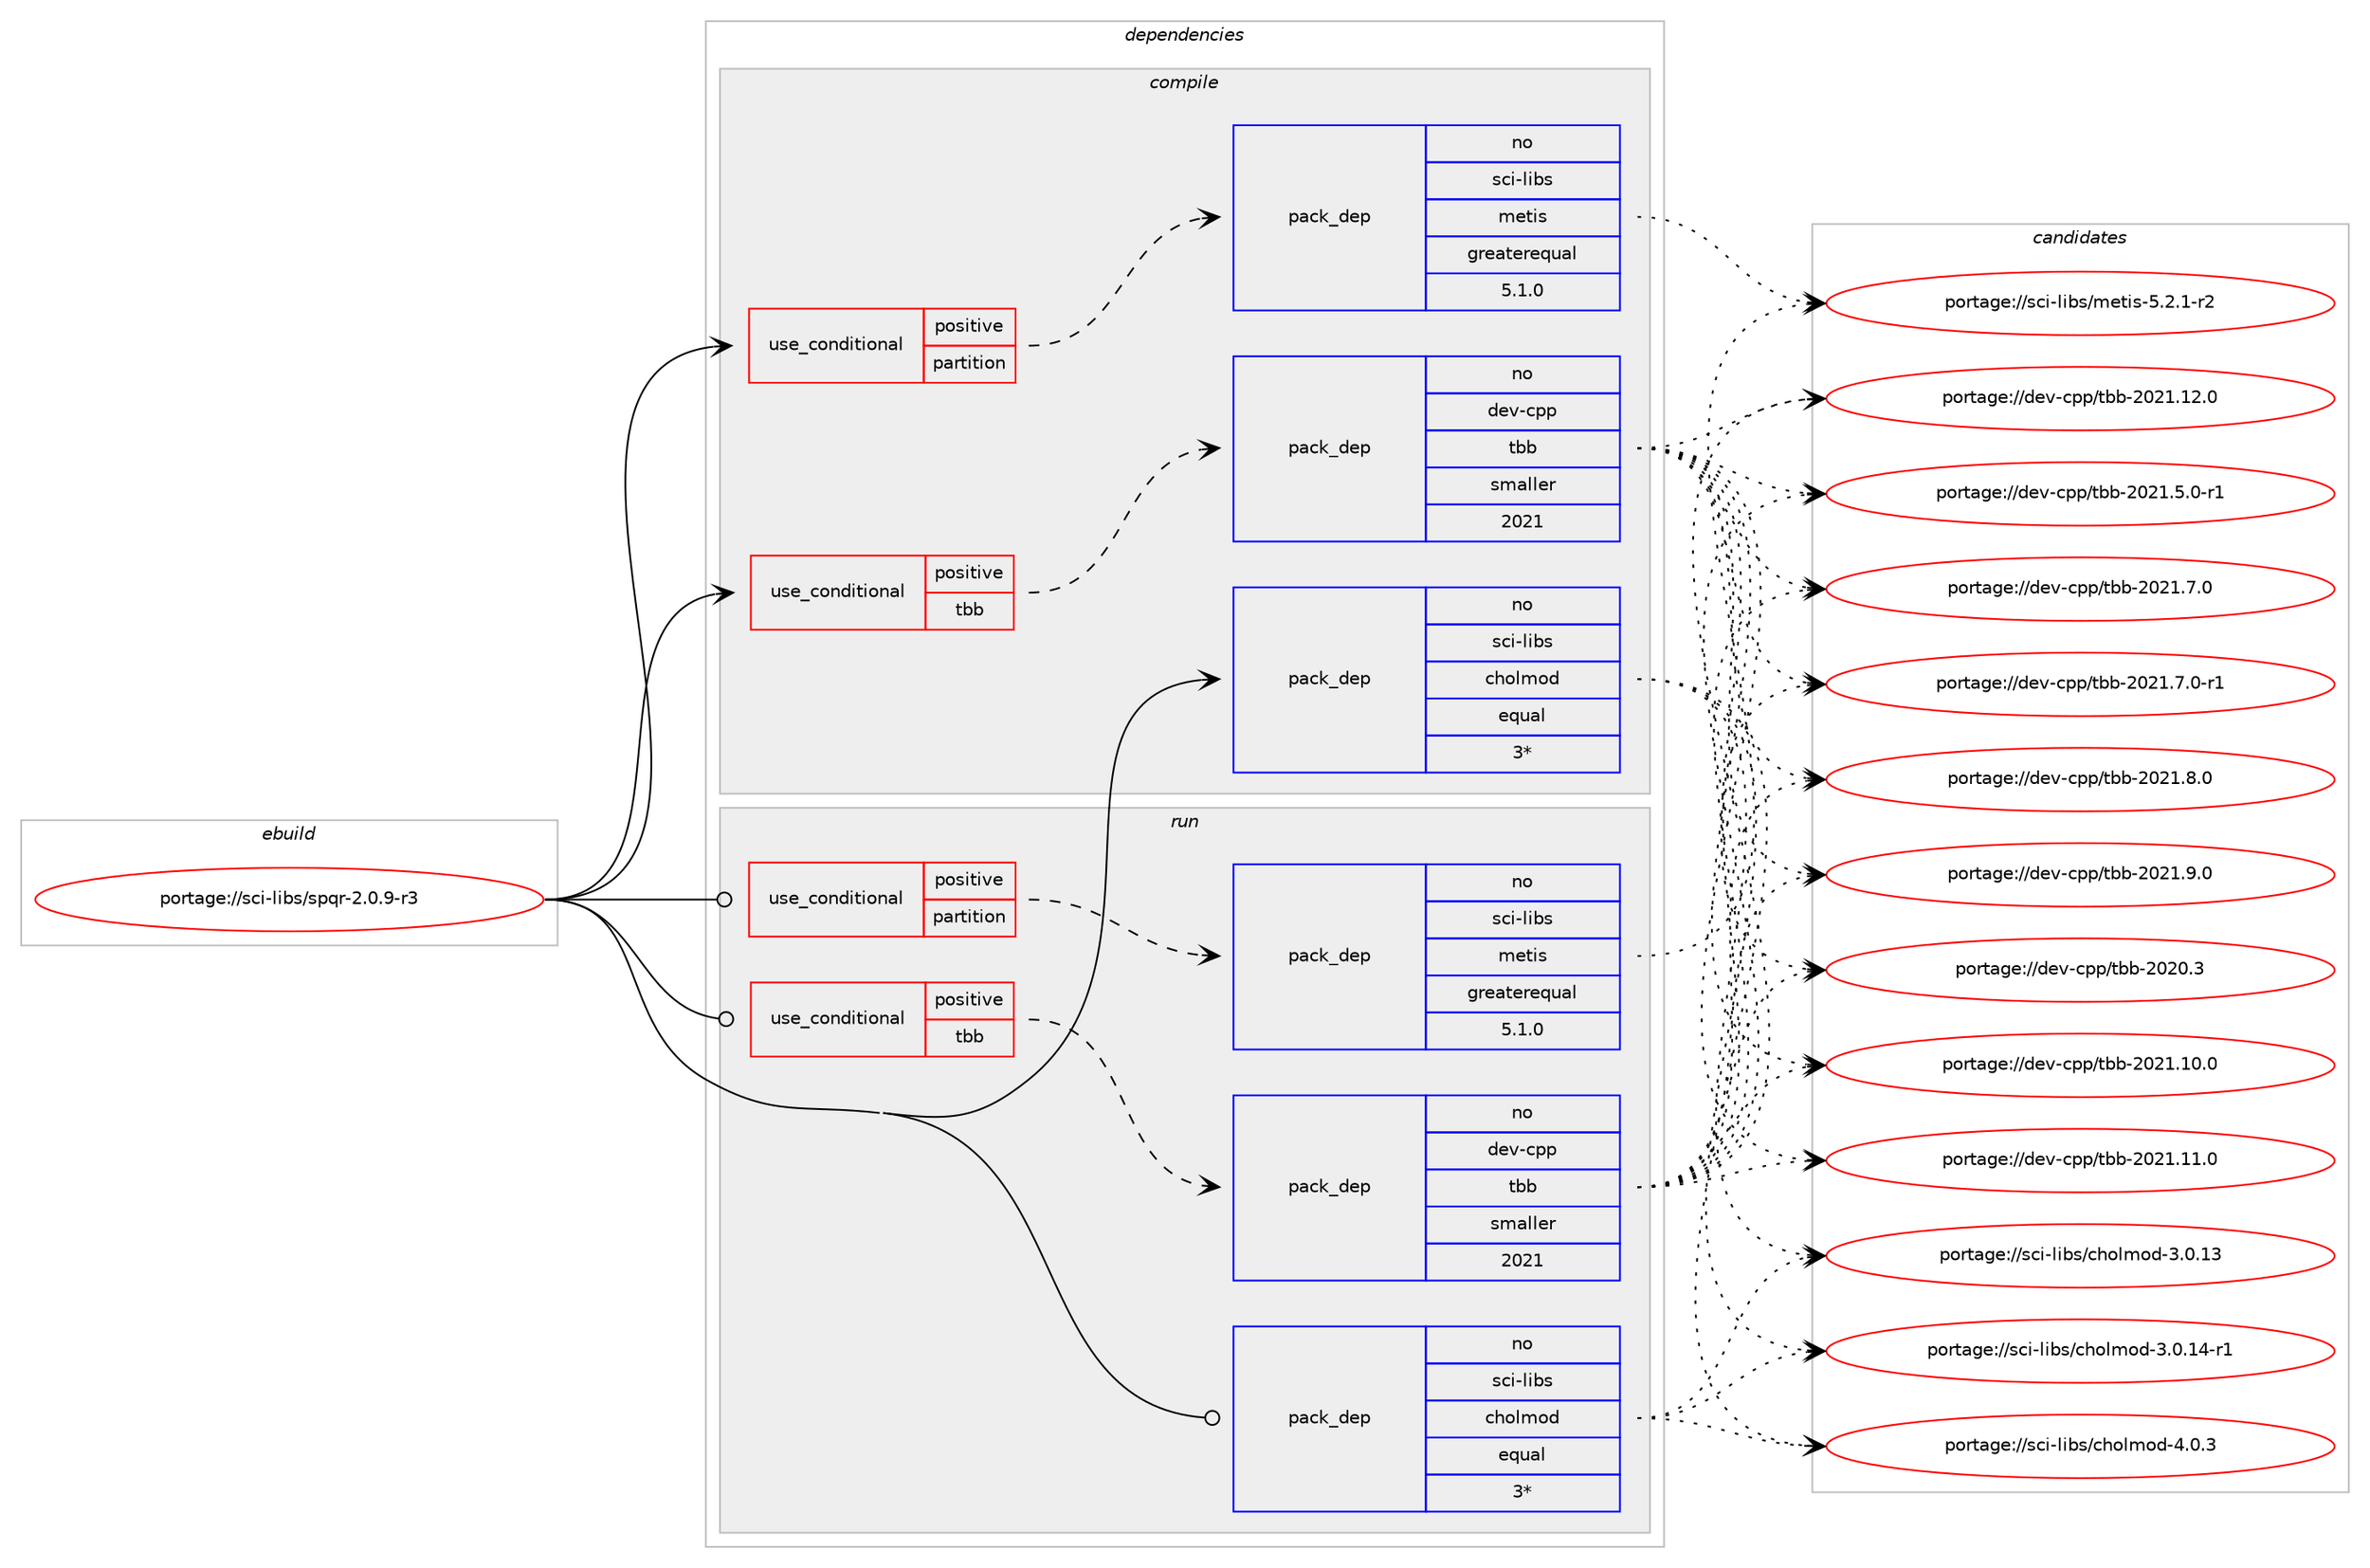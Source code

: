 digraph prolog {

# *************
# Graph options
# *************

newrank=true;
concentrate=true;
compound=true;
graph [rankdir=LR,fontname=Helvetica,fontsize=10,ranksep=1.5];#, ranksep=2.5, nodesep=0.2];
edge  [arrowhead=vee];
node  [fontname=Helvetica,fontsize=10];

# **********
# The ebuild
# **********

subgraph cluster_leftcol {
color=gray;
rank=same;
label=<<i>ebuild</i>>;
id [label="portage://sci-libs/spqr-2.0.9-r3", color=red, width=4, href="../sci-libs/spqr-2.0.9-r3.svg"];
}

# ****************
# The dependencies
# ****************

subgraph cluster_midcol {
color=gray;
label=<<i>dependencies</i>>;
subgraph cluster_compile {
fillcolor="#eeeeee";
style=filled;
label=<<i>compile</i>>;
subgraph cond104805 {
dependency202897 [label=<<TABLE BORDER="0" CELLBORDER="1" CELLSPACING="0" CELLPADDING="4"><TR><TD ROWSPAN="3" CELLPADDING="10">use_conditional</TD></TR><TR><TD>positive</TD></TR><TR><TD>partition</TD></TR></TABLE>>, shape=none, color=red];
subgraph pack95285 {
dependency202898 [label=<<TABLE BORDER="0" CELLBORDER="1" CELLSPACING="0" CELLPADDING="4" WIDTH="220"><TR><TD ROWSPAN="6" CELLPADDING="30">pack_dep</TD></TR><TR><TD WIDTH="110">no</TD></TR><TR><TD>sci-libs</TD></TR><TR><TD>metis</TD></TR><TR><TD>greaterequal</TD></TR><TR><TD>5.1.0</TD></TR></TABLE>>, shape=none, color=blue];
}
dependency202897:e -> dependency202898:w [weight=20,style="dashed",arrowhead="vee"];
}
id:e -> dependency202897:w [weight=20,style="solid",arrowhead="vee"];
subgraph cond104806 {
dependency202899 [label=<<TABLE BORDER="0" CELLBORDER="1" CELLSPACING="0" CELLPADDING="4"><TR><TD ROWSPAN="3" CELLPADDING="10">use_conditional</TD></TR><TR><TD>positive</TD></TR><TR><TD>tbb</TD></TR></TABLE>>, shape=none, color=red];
subgraph pack95286 {
dependency202900 [label=<<TABLE BORDER="0" CELLBORDER="1" CELLSPACING="0" CELLPADDING="4" WIDTH="220"><TR><TD ROWSPAN="6" CELLPADDING="30">pack_dep</TD></TR><TR><TD WIDTH="110">no</TD></TR><TR><TD>dev-cpp</TD></TR><TR><TD>tbb</TD></TR><TR><TD>smaller</TD></TR><TR><TD>2021</TD></TR></TABLE>>, shape=none, color=blue];
}
dependency202899:e -> dependency202900:w [weight=20,style="dashed",arrowhead="vee"];
}
id:e -> dependency202899:w [weight=20,style="solid",arrowhead="vee"];
subgraph pack95287 {
dependency202901 [label=<<TABLE BORDER="0" CELLBORDER="1" CELLSPACING="0" CELLPADDING="4" WIDTH="220"><TR><TD ROWSPAN="6" CELLPADDING="30">pack_dep</TD></TR><TR><TD WIDTH="110">no</TD></TR><TR><TD>sci-libs</TD></TR><TR><TD>cholmod</TD></TR><TR><TD>equal</TD></TR><TR><TD>3*</TD></TR></TABLE>>, shape=none, color=blue];
}
id:e -> dependency202901:w [weight=20,style="solid",arrowhead="vee"];
# *** BEGIN UNKNOWN DEPENDENCY TYPE (TODO) ***
# id -> package_dependency(portage://sci-libs/spqr-2.0.9-r3,install,no,virtual,lapack,none,[,,],[],[])
# *** END UNKNOWN DEPENDENCY TYPE (TODO) ***

}
subgraph cluster_compileandrun {
fillcolor="#eeeeee";
style=filled;
label=<<i>compile and run</i>>;
}
subgraph cluster_run {
fillcolor="#eeeeee";
style=filled;
label=<<i>run</i>>;
subgraph cond104807 {
dependency202902 [label=<<TABLE BORDER="0" CELLBORDER="1" CELLSPACING="0" CELLPADDING="4"><TR><TD ROWSPAN="3" CELLPADDING="10">use_conditional</TD></TR><TR><TD>positive</TD></TR><TR><TD>partition</TD></TR></TABLE>>, shape=none, color=red];
subgraph pack95288 {
dependency202903 [label=<<TABLE BORDER="0" CELLBORDER="1" CELLSPACING="0" CELLPADDING="4" WIDTH="220"><TR><TD ROWSPAN="6" CELLPADDING="30">pack_dep</TD></TR><TR><TD WIDTH="110">no</TD></TR><TR><TD>sci-libs</TD></TR><TR><TD>metis</TD></TR><TR><TD>greaterequal</TD></TR><TR><TD>5.1.0</TD></TR></TABLE>>, shape=none, color=blue];
}
dependency202902:e -> dependency202903:w [weight=20,style="dashed",arrowhead="vee"];
}
id:e -> dependency202902:w [weight=20,style="solid",arrowhead="odot"];
subgraph cond104808 {
dependency202904 [label=<<TABLE BORDER="0" CELLBORDER="1" CELLSPACING="0" CELLPADDING="4"><TR><TD ROWSPAN="3" CELLPADDING="10">use_conditional</TD></TR><TR><TD>positive</TD></TR><TR><TD>tbb</TD></TR></TABLE>>, shape=none, color=red];
subgraph pack95289 {
dependency202905 [label=<<TABLE BORDER="0" CELLBORDER="1" CELLSPACING="0" CELLPADDING="4" WIDTH="220"><TR><TD ROWSPAN="6" CELLPADDING="30">pack_dep</TD></TR><TR><TD WIDTH="110">no</TD></TR><TR><TD>dev-cpp</TD></TR><TR><TD>tbb</TD></TR><TR><TD>smaller</TD></TR><TR><TD>2021</TD></TR></TABLE>>, shape=none, color=blue];
}
dependency202904:e -> dependency202905:w [weight=20,style="dashed",arrowhead="vee"];
}
id:e -> dependency202904:w [weight=20,style="solid",arrowhead="odot"];
subgraph pack95290 {
dependency202906 [label=<<TABLE BORDER="0" CELLBORDER="1" CELLSPACING="0" CELLPADDING="4" WIDTH="220"><TR><TD ROWSPAN="6" CELLPADDING="30">pack_dep</TD></TR><TR><TD WIDTH="110">no</TD></TR><TR><TD>sci-libs</TD></TR><TR><TD>cholmod</TD></TR><TR><TD>equal</TD></TR><TR><TD>3*</TD></TR></TABLE>>, shape=none, color=blue];
}
id:e -> dependency202906:w [weight=20,style="solid",arrowhead="odot"];
# *** BEGIN UNKNOWN DEPENDENCY TYPE (TODO) ***
# id -> package_dependency(portage://sci-libs/spqr-2.0.9-r3,run,no,virtual,lapack,none,[,,],[],[])
# *** END UNKNOWN DEPENDENCY TYPE (TODO) ***

}
}

# **************
# The candidates
# **************

subgraph cluster_choices {
rank=same;
color=gray;
label=<<i>candidates</i>>;

subgraph choice95285 {
color=black;
nodesep=1;
choice115991054510810598115471091011161051154553465046494511450 [label="portage://sci-libs/metis-5.2.1-r2", color=red, width=4,href="../sci-libs/metis-5.2.1-r2.svg"];
dependency202898:e -> choice115991054510810598115471091011161051154553465046494511450:w [style=dotted,weight="100"];
}
subgraph choice95286 {
color=black;
nodesep=1;
choice100101118459911211247116989845504850484651 [label="portage://dev-cpp/tbb-2020.3", color=red, width=4,href="../dev-cpp/tbb-2020.3.svg"];
choice100101118459911211247116989845504850494649484648 [label="portage://dev-cpp/tbb-2021.10.0", color=red, width=4,href="../dev-cpp/tbb-2021.10.0.svg"];
choice100101118459911211247116989845504850494649494648 [label="portage://dev-cpp/tbb-2021.11.0", color=red, width=4,href="../dev-cpp/tbb-2021.11.0.svg"];
choice100101118459911211247116989845504850494649504648 [label="portage://dev-cpp/tbb-2021.12.0", color=red, width=4,href="../dev-cpp/tbb-2021.12.0.svg"];
choice10010111845991121124711698984550485049465346484511449 [label="portage://dev-cpp/tbb-2021.5.0-r1", color=red, width=4,href="../dev-cpp/tbb-2021.5.0-r1.svg"];
choice1001011184599112112471169898455048504946554648 [label="portage://dev-cpp/tbb-2021.7.0", color=red, width=4,href="../dev-cpp/tbb-2021.7.0.svg"];
choice10010111845991121124711698984550485049465546484511449 [label="portage://dev-cpp/tbb-2021.7.0-r1", color=red, width=4,href="../dev-cpp/tbb-2021.7.0-r1.svg"];
choice1001011184599112112471169898455048504946564648 [label="portage://dev-cpp/tbb-2021.8.0", color=red, width=4,href="../dev-cpp/tbb-2021.8.0.svg"];
choice1001011184599112112471169898455048504946574648 [label="portage://dev-cpp/tbb-2021.9.0", color=red, width=4,href="../dev-cpp/tbb-2021.9.0.svg"];
dependency202900:e -> choice100101118459911211247116989845504850484651:w [style=dotted,weight="100"];
dependency202900:e -> choice100101118459911211247116989845504850494649484648:w [style=dotted,weight="100"];
dependency202900:e -> choice100101118459911211247116989845504850494649494648:w [style=dotted,weight="100"];
dependency202900:e -> choice100101118459911211247116989845504850494649504648:w [style=dotted,weight="100"];
dependency202900:e -> choice10010111845991121124711698984550485049465346484511449:w [style=dotted,weight="100"];
dependency202900:e -> choice1001011184599112112471169898455048504946554648:w [style=dotted,weight="100"];
dependency202900:e -> choice10010111845991121124711698984550485049465546484511449:w [style=dotted,weight="100"];
dependency202900:e -> choice1001011184599112112471169898455048504946564648:w [style=dotted,weight="100"];
dependency202900:e -> choice1001011184599112112471169898455048504946574648:w [style=dotted,weight="100"];
}
subgraph choice95287 {
color=black;
nodesep=1;
choice115991054510810598115479910411110810911110045514648464951 [label="portage://sci-libs/cholmod-3.0.13", color=red, width=4,href="../sci-libs/cholmod-3.0.13.svg"];
choice1159910545108105981154799104111108109111100455146484649524511449 [label="portage://sci-libs/cholmod-3.0.14-r1", color=red, width=4,href="../sci-libs/cholmod-3.0.14-r1.svg"];
choice1159910545108105981154799104111108109111100455246484651 [label="portage://sci-libs/cholmod-4.0.3", color=red, width=4,href="../sci-libs/cholmod-4.0.3.svg"];
dependency202901:e -> choice115991054510810598115479910411110810911110045514648464951:w [style=dotted,weight="100"];
dependency202901:e -> choice1159910545108105981154799104111108109111100455146484649524511449:w [style=dotted,weight="100"];
dependency202901:e -> choice1159910545108105981154799104111108109111100455246484651:w [style=dotted,weight="100"];
}
subgraph choice95288 {
color=black;
nodesep=1;
choice115991054510810598115471091011161051154553465046494511450 [label="portage://sci-libs/metis-5.2.1-r2", color=red, width=4,href="../sci-libs/metis-5.2.1-r2.svg"];
dependency202903:e -> choice115991054510810598115471091011161051154553465046494511450:w [style=dotted,weight="100"];
}
subgraph choice95289 {
color=black;
nodesep=1;
choice100101118459911211247116989845504850484651 [label="portage://dev-cpp/tbb-2020.3", color=red, width=4,href="../dev-cpp/tbb-2020.3.svg"];
choice100101118459911211247116989845504850494649484648 [label="portage://dev-cpp/tbb-2021.10.0", color=red, width=4,href="../dev-cpp/tbb-2021.10.0.svg"];
choice100101118459911211247116989845504850494649494648 [label="portage://dev-cpp/tbb-2021.11.0", color=red, width=4,href="../dev-cpp/tbb-2021.11.0.svg"];
choice100101118459911211247116989845504850494649504648 [label="portage://dev-cpp/tbb-2021.12.0", color=red, width=4,href="../dev-cpp/tbb-2021.12.0.svg"];
choice10010111845991121124711698984550485049465346484511449 [label="portage://dev-cpp/tbb-2021.5.0-r1", color=red, width=4,href="../dev-cpp/tbb-2021.5.0-r1.svg"];
choice1001011184599112112471169898455048504946554648 [label="portage://dev-cpp/tbb-2021.7.0", color=red, width=4,href="../dev-cpp/tbb-2021.7.0.svg"];
choice10010111845991121124711698984550485049465546484511449 [label="portage://dev-cpp/tbb-2021.7.0-r1", color=red, width=4,href="../dev-cpp/tbb-2021.7.0-r1.svg"];
choice1001011184599112112471169898455048504946564648 [label="portage://dev-cpp/tbb-2021.8.0", color=red, width=4,href="../dev-cpp/tbb-2021.8.0.svg"];
choice1001011184599112112471169898455048504946574648 [label="portage://dev-cpp/tbb-2021.9.0", color=red, width=4,href="../dev-cpp/tbb-2021.9.0.svg"];
dependency202905:e -> choice100101118459911211247116989845504850484651:w [style=dotted,weight="100"];
dependency202905:e -> choice100101118459911211247116989845504850494649484648:w [style=dotted,weight="100"];
dependency202905:e -> choice100101118459911211247116989845504850494649494648:w [style=dotted,weight="100"];
dependency202905:e -> choice100101118459911211247116989845504850494649504648:w [style=dotted,weight="100"];
dependency202905:e -> choice10010111845991121124711698984550485049465346484511449:w [style=dotted,weight="100"];
dependency202905:e -> choice1001011184599112112471169898455048504946554648:w [style=dotted,weight="100"];
dependency202905:e -> choice10010111845991121124711698984550485049465546484511449:w [style=dotted,weight="100"];
dependency202905:e -> choice1001011184599112112471169898455048504946564648:w [style=dotted,weight="100"];
dependency202905:e -> choice1001011184599112112471169898455048504946574648:w [style=dotted,weight="100"];
}
subgraph choice95290 {
color=black;
nodesep=1;
choice115991054510810598115479910411110810911110045514648464951 [label="portage://sci-libs/cholmod-3.0.13", color=red, width=4,href="../sci-libs/cholmod-3.0.13.svg"];
choice1159910545108105981154799104111108109111100455146484649524511449 [label="portage://sci-libs/cholmod-3.0.14-r1", color=red, width=4,href="../sci-libs/cholmod-3.0.14-r1.svg"];
choice1159910545108105981154799104111108109111100455246484651 [label="portage://sci-libs/cholmod-4.0.3", color=red, width=4,href="../sci-libs/cholmod-4.0.3.svg"];
dependency202906:e -> choice115991054510810598115479910411110810911110045514648464951:w [style=dotted,weight="100"];
dependency202906:e -> choice1159910545108105981154799104111108109111100455146484649524511449:w [style=dotted,weight="100"];
dependency202906:e -> choice1159910545108105981154799104111108109111100455246484651:w [style=dotted,weight="100"];
}
}

}
